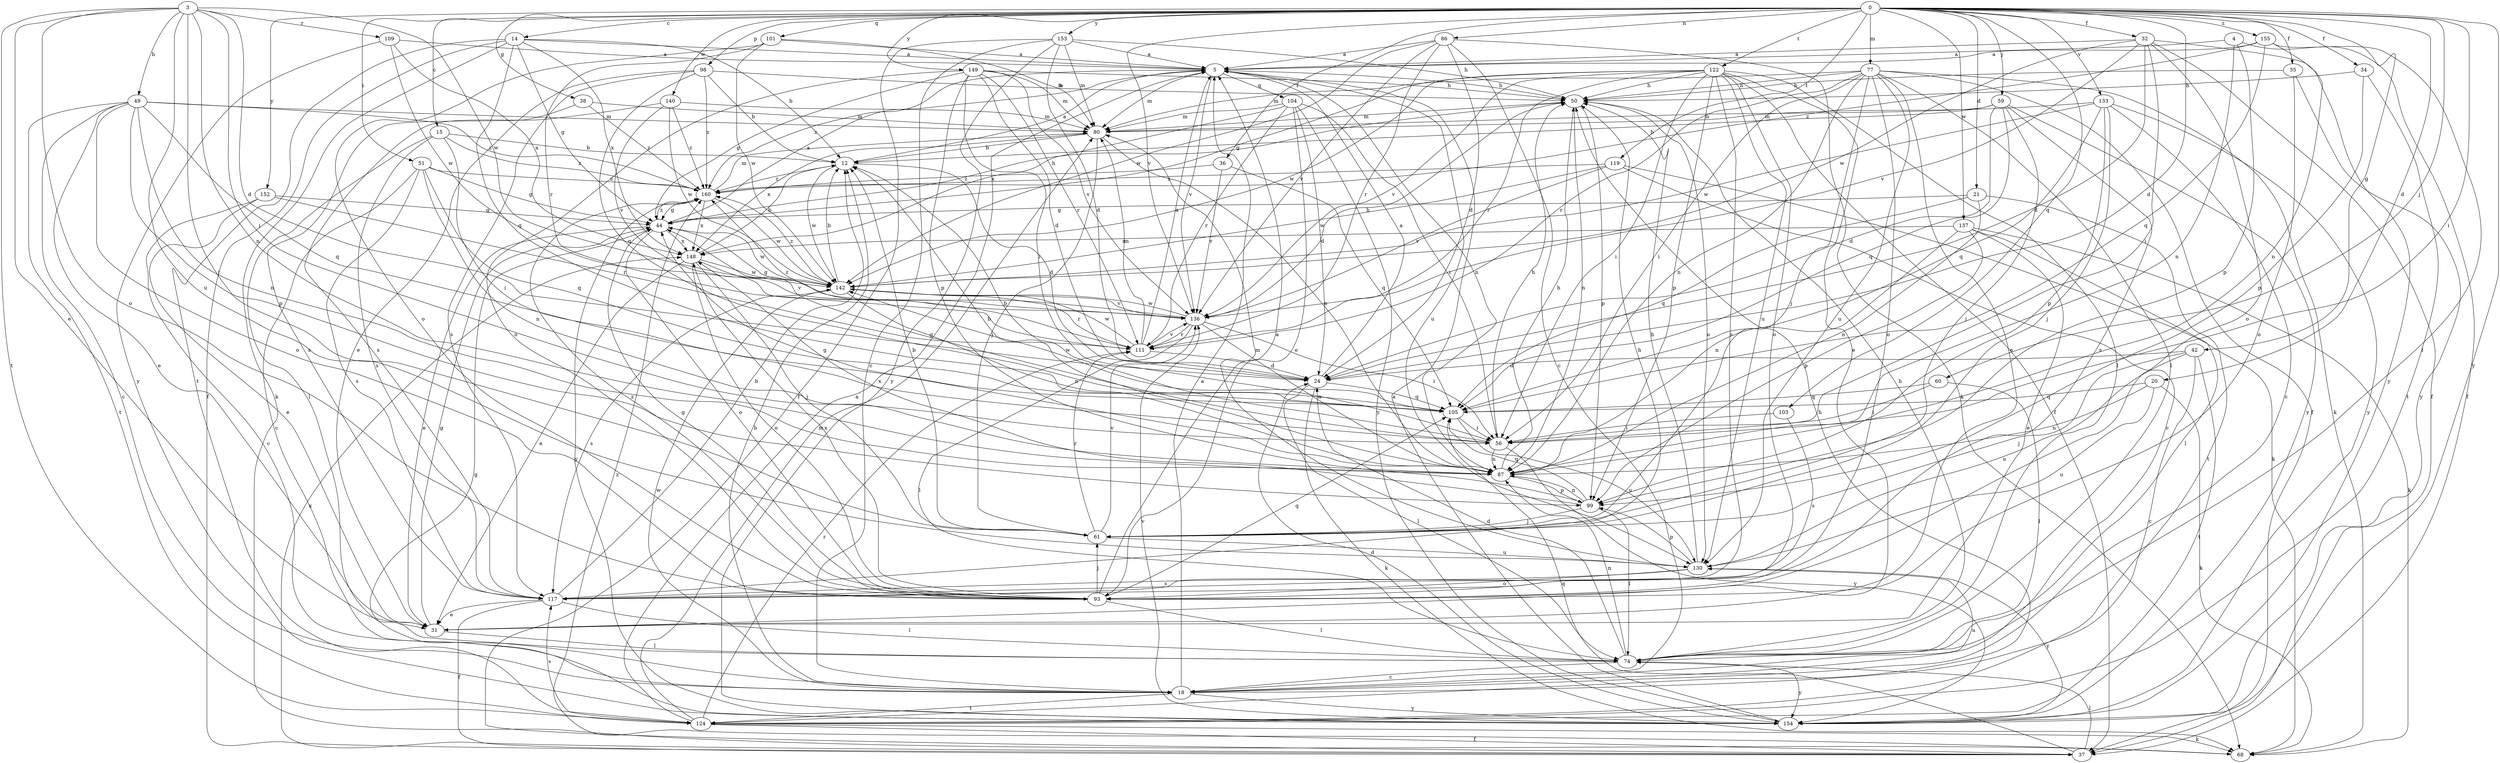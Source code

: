 strict digraph  {
0;
3;
4;
5;
12;
14;
15;
18;
20;
21;
24;
31;
32;
34;
35;
36;
37;
38;
42;
44;
49;
50;
51;
56;
59;
60;
61;
68;
74;
77;
80;
86;
87;
93;
98;
99;
101;
103;
104;
105;
109;
111;
117;
119;
122;
124;
130;
133;
136;
137;
140;
142;
148;
149;
152;
153;
154;
155;
160;
0 -> 14  [label=c];
0 -> 15  [label=c];
0 -> 20  [label=d];
0 -> 21  [label=d];
0 -> 24  [label=d];
0 -> 32  [label=f];
0 -> 34  [label=f];
0 -> 35  [label=f];
0 -> 36  [label=f];
0 -> 38  [label=g];
0 -> 42  [label=g];
0 -> 51  [label=i];
0 -> 56  [label=i];
0 -> 59  [label=j];
0 -> 60  [label=j];
0 -> 77  [label=m];
0 -> 86  [label=n];
0 -> 98  [label=p];
0 -> 101  [label=q];
0 -> 103  [label=q];
0 -> 119  [label=t];
0 -> 122  [label=t];
0 -> 133  [label=v];
0 -> 136  [label=v];
0 -> 137  [label=w];
0 -> 140  [label=w];
0 -> 149  [label=y];
0 -> 152  [label=y];
0 -> 153  [label=y];
0 -> 154  [label=y];
0 -> 155  [label=z];
3 -> 24  [label=d];
3 -> 31  [label=e];
3 -> 49  [label=h];
3 -> 56  [label=i];
3 -> 61  [label=j];
3 -> 87  [label=n];
3 -> 93  [label=o];
3 -> 109  [label=r];
3 -> 124  [label=t];
3 -> 130  [label=u];
3 -> 142  [label=w];
4 -> 5  [label=a];
4 -> 37  [label=f];
4 -> 87  [label=n];
4 -> 99  [label=p];
5 -> 50  [label=h];
5 -> 80  [label=m];
5 -> 87  [label=n];
5 -> 104  [label=q];
5 -> 130  [label=u];
5 -> 136  [label=v];
5 -> 160  [label=z];
12 -> 5  [label=a];
12 -> 24  [label=d];
12 -> 142  [label=w];
12 -> 160  [label=z];
14 -> 5  [label=a];
14 -> 12  [label=b];
14 -> 37  [label=f];
14 -> 44  [label=g];
14 -> 68  [label=k];
14 -> 105  [label=q];
14 -> 124  [label=t];
14 -> 148  [label=x];
15 -> 12  [label=b];
15 -> 56  [label=i];
15 -> 74  [label=l];
15 -> 117  [label=s];
15 -> 160  [label=z];
18 -> 5  [label=a];
18 -> 12  [label=b];
18 -> 124  [label=t];
18 -> 130  [label=u];
18 -> 142  [label=w];
18 -> 154  [label=y];
20 -> 68  [label=k];
20 -> 87  [label=n];
20 -> 105  [label=q];
20 -> 130  [label=u];
21 -> 44  [label=g];
21 -> 87  [label=n];
21 -> 105  [label=q];
21 -> 124  [label=t];
24 -> 5  [label=a];
24 -> 68  [label=k];
24 -> 74  [label=l];
24 -> 105  [label=q];
31 -> 44  [label=g];
31 -> 74  [label=l];
32 -> 5  [label=a];
32 -> 24  [label=d];
32 -> 37  [label=f];
32 -> 56  [label=i];
32 -> 93  [label=o];
32 -> 136  [label=v];
32 -> 142  [label=w];
32 -> 154  [label=y];
34 -> 50  [label=h];
34 -> 99  [label=p];
34 -> 124  [label=t];
35 -> 50  [label=h];
35 -> 93  [label=o];
35 -> 154  [label=y];
36 -> 105  [label=q];
36 -> 136  [label=v];
36 -> 160  [label=z];
37 -> 74  [label=l];
37 -> 105  [label=q];
37 -> 148  [label=x];
38 -> 80  [label=m];
38 -> 117  [label=s];
38 -> 160  [label=z];
42 -> 18  [label=c];
42 -> 24  [label=d];
42 -> 61  [label=j];
42 -> 124  [label=t];
42 -> 130  [label=u];
44 -> 5  [label=a];
44 -> 31  [label=e];
44 -> 50  [label=h];
44 -> 93  [label=o];
44 -> 142  [label=w];
44 -> 148  [label=x];
44 -> 160  [label=z];
49 -> 18  [label=c];
49 -> 31  [label=e];
49 -> 80  [label=m];
49 -> 87  [label=n];
49 -> 93  [label=o];
49 -> 99  [label=p];
49 -> 105  [label=q];
49 -> 124  [label=t];
49 -> 160  [label=z];
50 -> 80  [label=m];
50 -> 87  [label=n];
50 -> 99  [label=p];
50 -> 130  [label=u];
51 -> 18  [label=c];
51 -> 44  [label=g];
51 -> 87  [label=n];
51 -> 105  [label=q];
51 -> 117  [label=s];
51 -> 160  [label=z];
56 -> 12  [label=b];
56 -> 44  [label=g];
56 -> 50  [label=h];
56 -> 87  [label=n];
56 -> 154  [label=y];
59 -> 12  [label=b];
59 -> 24  [label=d];
59 -> 61  [label=j];
59 -> 80  [label=m];
59 -> 105  [label=q];
59 -> 117  [label=s];
59 -> 154  [label=y];
60 -> 56  [label=i];
60 -> 74  [label=l];
60 -> 105  [label=q];
61 -> 12  [label=b];
61 -> 111  [label=r];
61 -> 130  [label=u];
61 -> 136  [label=v];
68 -> 160  [label=z];
74 -> 18  [label=c];
74 -> 24  [label=d];
74 -> 50  [label=h];
74 -> 87  [label=n];
74 -> 154  [label=y];
77 -> 31  [label=e];
77 -> 37  [label=f];
77 -> 50  [label=h];
77 -> 56  [label=i];
77 -> 61  [label=j];
77 -> 68  [label=k];
77 -> 74  [label=l];
77 -> 80  [label=m];
77 -> 87  [label=n];
77 -> 93  [label=o];
77 -> 111  [label=r];
77 -> 130  [label=u];
80 -> 12  [label=b];
80 -> 61  [label=j];
80 -> 87  [label=n];
80 -> 148  [label=x];
86 -> 5  [label=a];
86 -> 18  [label=c];
86 -> 24  [label=d];
86 -> 68  [label=k];
86 -> 111  [label=r];
86 -> 136  [label=v];
86 -> 142  [label=w];
87 -> 12  [label=b];
87 -> 44  [label=g];
87 -> 50  [label=h];
87 -> 99  [label=p];
93 -> 5  [label=a];
93 -> 44  [label=g];
93 -> 61  [label=j];
93 -> 74  [label=l];
93 -> 105  [label=q];
93 -> 148  [label=x];
93 -> 160  [label=z];
98 -> 12  [label=b];
98 -> 31  [label=e];
98 -> 50  [label=h];
98 -> 105  [label=q];
98 -> 117  [label=s];
98 -> 160  [label=z];
99 -> 61  [label=j];
99 -> 74  [label=l];
99 -> 87  [label=n];
99 -> 105  [label=q];
99 -> 148  [label=x];
101 -> 5  [label=a];
101 -> 80  [label=m];
101 -> 93  [label=o];
101 -> 111  [label=r];
101 -> 142  [label=w];
103 -> 56  [label=i];
103 -> 117  [label=s];
104 -> 24  [label=d];
104 -> 56  [label=i];
104 -> 80  [label=m];
104 -> 93  [label=o];
104 -> 111  [label=r];
104 -> 148  [label=x];
104 -> 154  [label=y];
105 -> 56  [label=i];
105 -> 130  [label=u];
105 -> 142  [label=w];
109 -> 5  [label=a];
109 -> 142  [label=w];
109 -> 148  [label=x];
109 -> 154  [label=y];
111 -> 5  [label=a];
111 -> 24  [label=d];
111 -> 80  [label=m];
111 -> 136  [label=v];
111 -> 142  [label=w];
111 -> 160  [label=z];
117 -> 12  [label=b];
117 -> 31  [label=e];
117 -> 37  [label=f];
117 -> 50  [label=h];
117 -> 74  [label=l];
119 -> 18  [label=c];
119 -> 68  [label=k];
119 -> 136  [label=v];
119 -> 142  [label=w];
119 -> 160  [label=z];
122 -> 31  [label=e];
122 -> 37  [label=f];
122 -> 44  [label=g];
122 -> 50  [label=h];
122 -> 56  [label=i];
122 -> 74  [label=l];
122 -> 93  [label=o];
122 -> 99  [label=p];
122 -> 111  [label=r];
122 -> 117  [label=s];
122 -> 130  [label=u];
122 -> 136  [label=v];
122 -> 142  [label=w];
124 -> 5  [label=a];
124 -> 37  [label=f];
124 -> 50  [label=h];
124 -> 68  [label=k];
124 -> 80  [label=m];
124 -> 111  [label=r];
124 -> 117  [label=s];
130 -> 50  [label=h];
130 -> 80  [label=m];
130 -> 93  [label=o];
130 -> 99  [label=p];
130 -> 117  [label=s];
130 -> 154  [label=y];
133 -> 18  [label=c];
133 -> 61  [label=j];
133 -> 80  [label=m];
133 -> 99  [label=p];
133 -> 105  [label=q];
133 -> 142  [label=w];
133 -> 154  [label=y];
136 -> 44  [label=g];
136 -> 50  [label=h];
136 -> 56  [label=i];
136 -> 74  [label=l];
136 -> 87  [label=n];
136 -> 111  [label=r];
136 -> 142  [label=w];
137 -> 31  [label=e];
137 -> 68  [label=k];
137 -> 74  [label=l];
137 -> 87  [label=n];
137 -> 99  [label=p];
137 -> 148  [label=x];
140 -> 80  [label=m];
140 -> 117  [label=s];
140 -> 136  [label=v];
140 -> 142  [label=w];
140 -> 160  [label=z];
142 -> 12  [label=b];
142 -> 87  [label=n];
142 -> 111  [label=r];
142 -> 117  [label=s];
142 -> 136  [label=v];
142 -> 160  [label=z];
148 -> 12  [label=b];
148 -> 31  [label=e];
148 -> 61  [label=j];
148 -> 93  [label=o];
148 -> 136  [label=v];
148 -> 142  [label=w];
149 -> 24  [label=d];
149 -> 44  [label=g];
149 -> 50  [label=h];
149 -> 56  [label=i];
149 -> 80  [label=m];
149 -> 93  [label=o];
149 -> 99  [label=p];
149 -> 111  [label=r];
149 -> 136  [label=v];
152 -> 18  [label=c];
152 -> 31  [label=e];
152 -> 44  [label=g];
152 -> 111  [label=r];
153 -> 5  [label=a];
153 -> 18  [label=c];
153 -> 24  [label=d];
153 -> 37  [label=f];
153 -> 50  [label=h];
153 -> 80  [label=m];
153 -> 154  [label=y];
154 -> 5  [label=a];
154 -> 24  [label=d];
154 -> 44  [label=g];
154 -> 136  [label=v];
155 -> 5  [label=a];
155 -> 74  [label=l];
155 -> 87  [label=n];
155 -> 105  [label=q];
155 -> 160  [label=z];
160 -> 44  [label=g];
160 -> 80  [label=m];
160 -> 142  [label=w];
160 -> 148  [label=x];
160 -> 154  [label=y];
}
